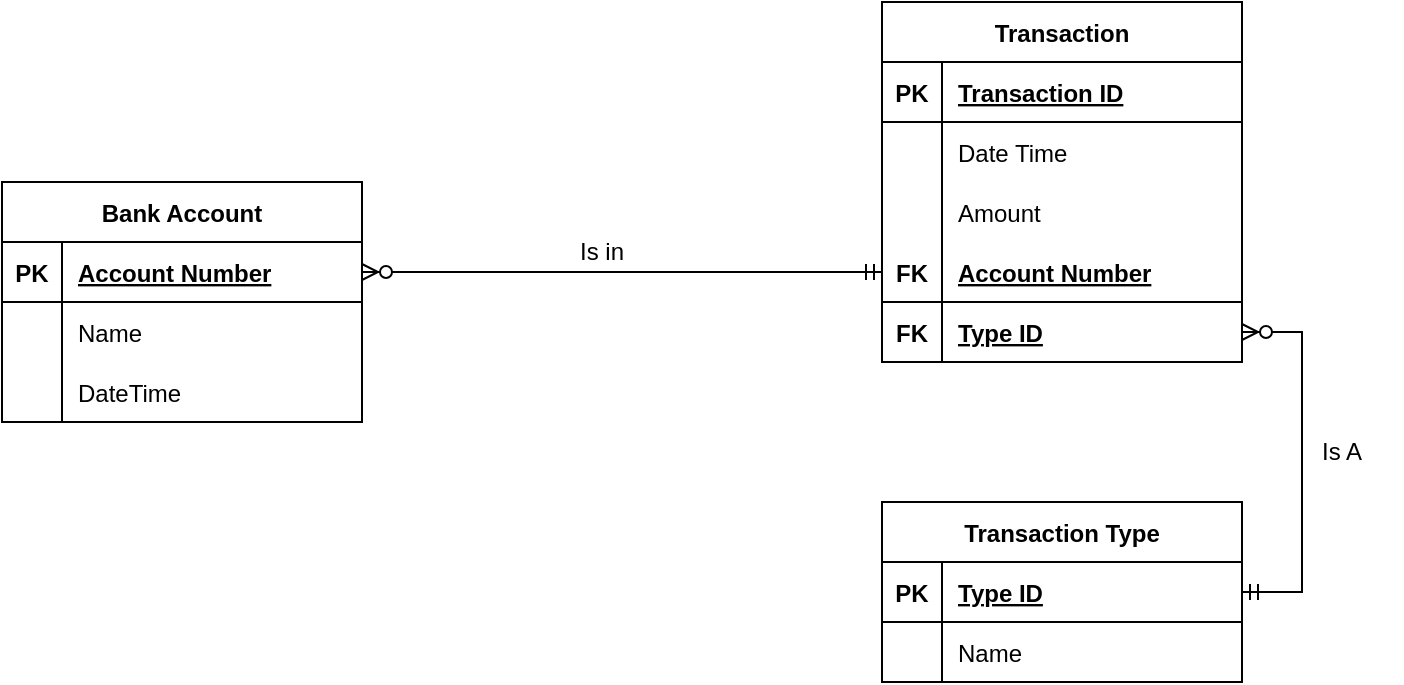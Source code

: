 <mxfile version="20.8.20" type="github">
  <diagram name="Page-1" id="wS_8w_iV-ZMHNSmZWcIC">
    <mxGraphModel dx="1857" dy="683" grid="1" gridSize="10" guides="1" tooltips="1" connect="1" arrows="1" fold="1" page="1" pageScale="1" pageWidth="850" pageHeight="1100" math="0" shadow="0">
      <root>
        <mxCell id="0" />
        <mxCell id="1" parent="0" />
        <mxCell id="KuPOBRMTIGJgANV2Zc5s-15" value="Bank Account" style="shape=table;startSize=30;container=1;collapsible=1;childLayout=tableLayout;fixedRows=1;rowLines=0;fontStyle=1;align=center;resizeLast=1;" vertex="1" parent="1">
          <mxGeometry x="-620" y="150" width="180" height="120" as="geometry" />
        </mxCell>
        <mxCell id="KuPOBRMTIGJgANV2Zc5s-16" value="" style="shape=tableRow;horizontal=0;startSize=0;swimlaneHead=0;swimlaneBody=0;fillColor=none;collapsible=0;dropTarget=0;points=[[0,0.5],[1,0.5]];portConstraint=eastwest;top=0;left=0;right=0;bottom=1;" vertex="1" parent="KuPOBRMTIGJgANV2Zc5s-15">
          <mxGeometry y="30" width="180" height="30" as="geometry" />
        </mxCell>
        <mxCell id="KuPOBRMTIGJgANV2Zc5s-17" value="PK" style="shape=partialRectangle;connectable=0;fillColor=none;top=0;left=0;bottom=0;right=0;fontStyle=1;overflow=hidden;" vertex="1" parent="KuPOBRMTIGJgANV2Zc5s-16">
          <mxGeometry width="30" height="30" as="geometry">
            <mxRectangle width="30" height="30" as="alternateBounds" />
          </mxGeometry>
        </mxCell>
        <mxCell id="KuPOBRMTIGJgANV2Zc5s-18" value="Account Number" style="shape=partialRectangle;connectable=0;fillColor=none;top=0;left=0;bottom=0;right=0;align=left;spacingLeft=6;fontStyle=5;overflow=hidden;" vertex="1" parent="KuPOBRMTIGJgANV2Zc5s-16">
          <mxGeometry x="30" width="150" height="30" as="geometry">
            <mxRectangle width="150" height="30" as="alternateBounds" />
          </mxGeometry>
        </mxCell>
        <mxCell id="KuPOBRMTIGJgANV2Zc5s-19" value="" style="shape=tableRow;horizontal=0;startSize=0;swimlaneHead=0;swimlaneBody=0;fillColor=none;collapsible=0;dropTarget=0;points=[[0,0.5],[1,0.5]];portConstraint=eastwest;top=0;left=0;right=0;bottom=0;" vertex="1" parent="KuPOBRMTIGJgANV2Zc5s-15">
          <mxGeometry y="60" width="180" height="30" as="geometry" />
        </mxCell>
        <mxCell id="KuPOBRMTIGJgANV2Zc5s-20" value="" style="shape=partialRectangle;connectable=0;fillColor=none;top=0;left=0;bottom=0;right=0;editable=1;overflow=hidden;" vertex="1" parent="KuPOBRMTIGJgANV2Zc5s-19">
          <mxGeometry width="30" height="30" as="geometry">
            <mxRectangle width="30" height="30" as="alternateBounds" />
          </mxGeometry>
        </mxCell>
        <mxCell id="KuPOBRMTIGJgANV2Zc5s-21" value="Name" style="shape=partialRectangle;connectable=0;fillColor=none;top=0;left=0;bottom=0;right=0;align=left;spacingLeft=6;overflow=hidden;" vertex="1" parent="KuPOBRMTIGJgANV2Zc5s-19">
          <mxGeometry x="30" width="150" height="30" as="geometry">
            <mxRectangle width="150" height="30" as="alternateBounds" />
          </mxGeometry>
        </mxCell>
        <mxCell id="KuPOBRMTIGJgANV2Zc5s-22" value="" style="shape=tableRow;horizontal=0;startSize=0;swimlaneHead=0;swimlaneBody=0;fillColor=none;collapsible=0;dropTarget=0;points=[[0,0.5],[1,0.5]];portConstraint=eastwest;top=0;left=0;right=0;bottom=0;" vertex="1" parent="KuPOBRMTIGJgANV2Zc5s-15">
          <mxGeometry y="90" width="180" height="30" as="geometry" />
        </mxCell>
        <mxCell id="KuPOBRMTIGJgANV2Zc5s-23" value="" style="shape=partialRectangle;connectable=0;fillColor=none;top=0;left=0;bottom=0;right=0;editable=1;overflow=hidden;" vertex="1" parent="KuPOBRMTIGJgANV2Zc5s-22">
          <mxGeometry width="30" height="30" as="geometry">
            <mxRectangle width="30" height="30" as="alternateBounds" />
          </mxGeometry>
        </mxCell>
        <mxCell id="KuPOBRMTIGJgANV2Zc5s-24" value="DateTime" style="shape=partialRectangle;connectable=0;fillColor=none;top=0;left=0;bottom=0;right=0;align=left;spacingLeft=6;overflow=hidden;" vertex="1" parent="KuPOBRMTIGJgANV2Zc5s-22">
          <mxGeometry x="30" width="150" height="30" as="geometry">
            <mxRectangle width="150" height="30" as="alternateBounds" />
          </mxGeometry>
        </mxCell>
        <mxCell id="KuPOBRMTIGJgANV2Zc5s-28" value="Transaction Type" style="shape=table;startSize=30;container=1;collapsible=1;childLayout=tableLayout;fixedRows=1;rowLines=0;fontStyle=1;align=center;resizeLast=1;aspect=fixed;" vertex="1" parent="1">
          <mxGeometry x="-180" y="310" width="180" height="90" as="geometry" />
        </mxCell>
        <mxCell id="KuPOBRMTIGJgANV2Zc5s-29" value="" style="shape=tableRow;horizontal=0;startSize=0;swimlaneHead=0;swimlaneBody=0;fillColor=none;collapsible=0;dropTarget=0;points=[[0,0.5],[1,0.5]];portConstraint=eastwest;top=0;left=0;right=0;bottom=1;" vertex="1" parent="KuPOBRMTIGJgANV2Zc5s-28">
          <mxGeometry y="30" width="180" height="30" as="geometry" />
        </mxCell>
        <mxCell id="KuPOBRMTIGJgANV2Zc5s-30" value="PK" style="shape=partialRectangle;connectable=0;fillColor=none;top=0;left=0;bottom=0;right=0;fontStyle=1;overflow=hidden;" vertex="1" parent="KuPOBRMTIGJgANV2Zc5s-29">
          <mxGeometry width="30" height="30" as="geometry">
            <mxRectangle width="30" height="30" as="alternateBounds" />
          </mxGeometry>
        </mxCell>
        <mxCell id="KuPOBRMTIGJgANV2Zc5s-31" value="Type ID" style="shape=partialRectangle;connectable=0;fillColor=none;top=0;left=0;bottom=0;right=0;align=left;spacingLeft=6;fontStyle=5;overflow=hidden;" vertex="1" parent="KuPOBRMTIGJgANV2Zc5s-29">
          <mxGeometry x="30" width="150" height="30" as="geometry">
            <mxRectangle width="150" height="30" as="alternateBounds" />
          </mxGeometry>
        </mxCell>
        <mxCell id="KuPOBRMTIGJgANV2Zc5s-32" value="" style="shape=tableRow;horizontal=0;startSize=0;swimlaneHead=0;swimlaneBody=0;fillColor=none;collapsible=0;dropTarget=0;points=[[0,0.5],[1,0.5]];portConstraint=eastwest;top=0;left=0;right=0;bottom=0;" vertex="1" parent="KuPOBRMTIGJgANV2Zc5s-28">
          <mxGeometry y="60" width="180" height="30" as="geometry" />
        </mxCell>
        <mxCell id="KuPOBRMTIGJgANV2Zc5s-33" value="" style="shape=partialRectangle;connectable=0;fillColor=none;top=0;left=0;bottom=0;right=0;editable=1;overflow=hidden;" vertex="1" parent="KuPOBRMTIGJgANV2Zc5s-32">
          <mxGeometry width="30" height="30" as="geometry">
            <mxRectangle width="30" height="30" as="alternateBounds" />
          </mxGeometry>
        </mxCell>
        <mxCell id="KuPOBRMTIGJgANV2Zc5s-34" value="Name" style="shape=partialRectangle;connectable=0;fillColor=none;top=0;left=0;bottom=0;right=0;align=left;spacingLeft=6;overflow=hidden;" vertex="1" parent="KuPOBRMTIGJgANV2Zc5s-32">
          <mxGeometry x="30" width="150" height="30" as="geometry">
            <mxRectangle width="150" height="30" as="alternateBounds" />
          </mxGeometry>
        </mxCell>
        <mxCell id="KuPOBRMTIGJgANV2Zc5s-38" value="Transaction" style="shape=table;startSize=30;container=1;collapsible=1;childLayout=tableLayout;fixedRows=1;rowLines=0;fontStyle=1;align=center;resizeLast=1;" vertex="1" parent="1">
          <mxGeometry x="-180" y="60" width="180" height="180" as="geometry" />
        </mxCell>
        <mxCell id="KuPOBRMTIGJgANV2Zc5s-39" value="" style="shape=tableRow;horizontal=0;startSize=0;swimlaneHead=0;swimlaneBody=0;fillColor=none;collapsible=0;dropTarget=0;points=[[0,0.5],[1,0.5]];portConstraint=eastwest;top=0;left=0;right=0;bottom=1;" vertex="1" parent="KuPOBRMTIGJgANV2Zc5s-38">
          <mxGeometry y="30" width="180" height="30" as="geometry" />
        </mxCell>
        <mxCell id="KuPOBRMTIGJgANV2Zc5s-40" value="PK" style="shape=partialRectangle;connectable=0;fillColor=none;top=0;left=0;bottom=0;right=0;fontStyle=1;overflow=hidden;" vertex="1" parent="KuPOBRMTIGJgANV2Zc5s-39">
          <mxGeometry width="30" height="30" as="geometry">
            <mxRectangle width="30" height="30" as="alternateBounds" />
          </mxGeometry>
        </mxCell>
        <mxCell id="KuPOBRMTIGJgANV2Zc5s-41" value="Transaction ID" style="shape=partialRectangle;connectable=0;fillColor=none;top=0;left=0;bottom=0;right=0;align=left;spacingLeft=6;fontStyle=5;overflow=hidden;" vertex="1" parent="KuPOBRMTIGJgANV2Zc5s-39">
          <mxGeometry x="30" width="150" height="30" as="geometry">
            <mxRectangle width="150" height="30" as="alternateBounds" />
          </mxGeometry>
        </mxCell>
        <mxCell id="KuPOBRMTIGJgANV2Zc5s-42" value="" style="shape=tableRow;horizontal=0;startSize=0;swimlaneHead=0;swimlaneBody=0;fillColor=none;collapsible=0;dropTarget=0;points=[[0,0.5],[1,0.5]];portConstraint=eastwest;top=0;left=0;right=0;bottom=0;" vertex="1" parent="KuPOBRMTIGJgANV2Zc5s-38">
          <mxGeometry y="60" width="180" height="30" as="geometry" />
        </mxCell>
        <mxCell id="KuPOBRMTIGJgANV2Zc5s-43" value="" style="shape=partialRectangle;connectable=0;fillColor=none;top=0;left=0;bottom=0;right=0;editable=1;overflow=hidden;" vertex="1" parent="KuPOBRMTIGJgANV2Zc5s-42">
          <mxGeometry width="30" height="30" as="geometry">
            <mxRectangle width="30" height="30" as="alternateBounds" />
          </mxGeometry>
        </mxCell>
        <mxCell id="KuPOBRMTIGJgANV2Zc5s-44" value="Date Time" style="shape=partialRectangle;connectable=0;fillColor=none;top=0;left=0;bottom=0;right=0;align=left;spacingLeft=6;overflow=hidden;" vertex="1" parent="KuPOBRMTIGJgANV2Zc5s-42">
          <mxGeometry x="30" width="150" height="30" as="geometry">
            <mxRectangle width="150" height="30" as="alternateBounds" />
          </mxGeometry>
        </mxCell>
        <mxCell id="KuPOBRMTIGJgANV2Zc5s-48" value="" style="shape=tableRow;horizontal=0;startSize=0;swimlaneHead=0;swimlaneBody=0;fillColor=none;collapsible=0;dropTarget=0;points=[[0,0.5],[1,0.5]];portConstraint=eastwest;top=0;left=0;right=0;bottom=0;" vertex="1" parent="KuPOBRMTIGJgANV2Zc5s-38">
          <mxGeometry y="90" width="180" height="30" as="geometry" />
        </mxCell>
        <mxCell id="KuPOBRMTIGJgANV2Zc5s-49" value="" style="shape=partialRectangle;connectable=0;fillColor=none;top=0;left=0;bottom=0;right=0;editable=1;overflow=hidden;" vertex="1" parent="KuPOBRMTIGJgANV2Zc5s-48">
          <mxGeometry width="30" height="30" as="geometry">
            <mxRectangle width="30" height="30" as="alternateBounds" />
          </mxGeometry>
        </mxCell>
        <mxCell id="KuPOBRMTIGJgANV2Zc5s-50" value="Amount" style="shape=partialRectangle;connectable=0;fillColor=none;top=0;left=0;bottom=0;right=0;align=left;spacingLeft=6;overflow=hidden;" vertex="1" parent="KuPOBRMTIGJgANV2Zc5s-48">
          <mxGeometry x="30" width="150" height="30" as="geometry">
            <mxRectangle width="150" height="30" as="alternateBounds" />
          </mxGeometry>
        </mxCell>
        <mxCell id="KuPOBRMTIGJgANV2Zc5s-66" value="" style="shape=tableRow;horizontal=0;startSize=0;swimlaneHead=0;swimlaneBody=0;fillColor=none;collapsible=0;dropTarget=0;points=[[0,0.5],[1,0.5]];portConstraint=eastwest;top=0;left=0;right=0;bottom=1;" vertex="1" parent="KuPOBRMTIGJgANV2Zc5s-38">
          <mxGeometry y="120" width="180" height="30" as="geometry" />
        </mxCell>
        <mxCell id="KuPOBRMTIGJgANV2Zc5s-67" value="FK" style="shape=partialRectangle;connectable=0;fillColor=none;top=0;left=0;bottom=0;right=0;fontStyle=1;overflow=hidden;" vertex="1" parent="KuPOBRMTIGJgANV2Zc5s-66">
          <mxGeometry width="30" height="30" as="geometry">
            <mxRectangle width="30" height="30" as="alternateBounds" />
          </mxGeometry>
        </mxCell>
        <mxCell id="KuPOBRMTIGJgANV2Zc5s-68" value="Account Number" style="shape=partialRectangle;connectable=0;fillColor=none;top=0;left=0;bottom=0;right=0;align=left;spacingLeft=6;fontStyle=5;overflow=hidden;" vertex="1" parent="KuPOBRMTIGJgANV2Zc5s-66">
          <mxGeometry x="30" width="150" height="30" as="geometry">
            <mxRectangle width="150" height="30" as="alternateBounds" />
          </mxGeometry>
        </mxCell>
        <mxCell id="KuPOBRMTIGJgANV2Zc5s-69" value="" style="shape=tableRow;horizontal=0;startSize=0;swimlaneHead=0;swimlaneBody=0;fillColor=none;collapsible=0;dropTarget=0;points=[[0,0.5],[1,0.5]];portConstraint=eastwest;top=0;left=0;right=0;bottom=1;" vertex="1" parent="KuPOBRMTIGJgANV2Zc5s-38">
          <mxGeometry y="150" width="180" height="30" as="geometry" />
        </mxCell>
        <mxCell id="KuPOBRMTIGJgANV2Zc5s-70" value="FK" style="shape=partialRectangle;connectable=0;fillColor=none;top=0;left=0;bottom=0;right=0;fontStyle=1;overflow=hidden;" vertex="1" parent="KuPOBRMTIGJgANV2Zc5s-69">
          <mxGeometry width="30" height="30" as="geometry">
            <mxRectangle width="30" height="30" as="alternateBounds" />
          </mxGeometry>
        </mxCell>
        <mxCell id="KuPOBRMTIGJgANV2Zc5s-71" value="Type ID" style="shape=partialRectangle;connectable=0;fillColor=none;top=0;left=0;bottom=0;right=0;align=left;spacingLeft=6;fontStyle=5;overflow=hidden;" vertex="1" parent="KuPOBRMTIGJgANV2Zc5s-69">
          <mxGeometry x="30" width="150" height="30" as="geometry">
            <mxRectangle width="150" height="30" as="alternateBounds" />
          </mxGeometry>
        </mxCell>
        <mxCell id="KuPOBRMTIGJgANV2Zc5s-78" value="" style="edgeStyle=entityRelationEdgeStyle;fontSize=12;html=1;endArrow=ERzeroToMany;startArrow=ERmandOne;rounded=0;exitX=1;exitY=0.5;exitDx=0;exitDy=0;" edge="1" parent="1" source="KuPOBRMTIGJgANV2Zc5s-29" target="KuPOBRMTIGJgANV2Zc5s-69">
          <mxGeometry width="100" height="100" relative="1" as="geometry">
            <mxPoint x="220" y="450" as="sourcePoint" />
            <mxPoint x="130" y="240" as="targetPoint" />
          </mxGeometry>
        </mxCell>
        <mxCell id="KuPOBRMTIGJgANV2Zc5s-79" value="Is in" style="text;html=1;strokeColor=none;fillColor=none;align=center;verticalAlign=middle;whiteSpace=wrap;rounded=0;" vertex="1" parent="1">
          <mxGeometry x="-360" y="170" width="80" height="30" as="geometry" />
        </mxCell>
        <mxCell id="KuPOBRMTIGJgANV2Zc5s-80" value="Is A" style="text;html=1;strokeColor=none;fillColor=none;align=center;verticalAlign=middle;whiteSpace=wrap;rounded=0;" vertex="1" parent="1">
          <mxGeometry x="20" y="270" width="60" height="30" as="geometry" />
        </mxCell>
        <mxCell id="KuPOBRMTIGJgANV2Zc5s-76" value="" style="fontSize=12;html=1;endArrow=ERzeroToMany;startArrow=ERmandOne;rounded=0;exitX=0;exitY=0.5;exitDx=0;exitDy=0;entryX=1;entryY=0.5;entryDx=0;entryDy=0;" edge="1" parent="1" source="KuPOBRMTIGJgANV2Zc5s-66" target="KuPOBRMTIGJgANV2Zc5s-16">
          <mxGeometry width="100" height="100" relative="1" as="geometry">
            <mxPoint x="-170" y="170" as="sourcePoint" />
            <mxPoint x="-440" y="170" as="targetPoint" />
          </mxGeometry>
        </mxCell>
      </root>
    </mxGraphModel>
  </diagram>
</mxfile>

